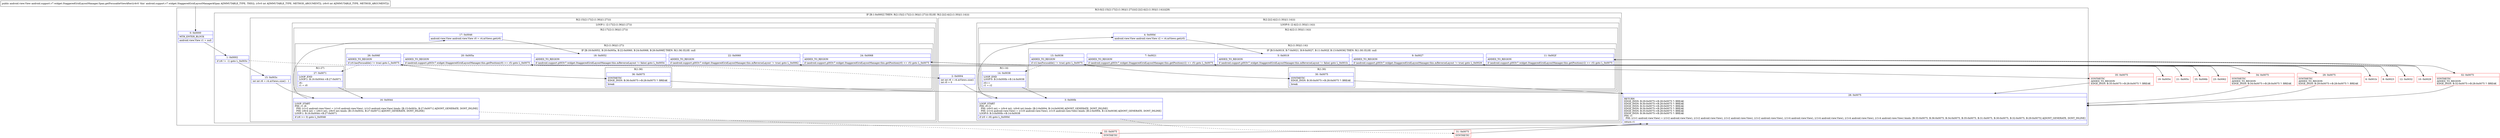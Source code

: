 digraph "CFG forandroid.support.v7.widget.StaggeredGridLayoutManager.Span.getFocusableViewAfter(II)Landroid\/view\/View;" {
subgraph cluster_Region_656929134 {
label = "R(3:0|(2:15|(2:17|(2:(1:36)|(1:27))))(2:2|(2:4|(2:(1:30)|(1:14))))|28)";
node [shape=record,color=blue];
Node_0 [shape=record,label="{0\:\ 0x0000|MTH_ENTER_BLOCK\l|android.view.View r1 = null\l}"];
subgraph cluster_IfRegion_894849709 {
label = "IF [B:1:0x0002] THEN: R(2:15|(2:17|(2:(1:36)|(1:27)))) ELSE: R(2:2|(2:4|(2:(1:30)|(1:14))))";
node [shape=record,color=blue];
Node_1 [shape=record,label="{1\:\ 0x0002|if (r6 != \-1) goto L_0x003c\l}"];
subgraph cluster_Region_270522310 {
label = "R(2:15|(2:17|(2:(1:36)|(1:27))))";
node [shape=record,color=blue];
Node_15 [shape=record,label="{15\:\ 0x003c|int int r6 = r4.mViews.size() \- 1\l}"];
subgraph cluster_LoopRegion_137099306 {
label = "LOOP:1: (2:17|(2:(1:36)|(1:27)))";
node [shape=record,color=blue];
Node_16 [shape=record,label="{16\:\ 0x0044|LOOP_START\lPHI: r1 r6 \l  PHI: (r1v2 android.view.View) = (r1v0 android.view.View), (r1v3 android.view.View) binds: [B:15:0x003c, B:27:0x0071] A[DONT_GENERATE, DONT_INLINE]\l  PHI: (r6v4 int) = (r6v3 int), (r6v5 int) binds: [B:15:0x003c, B:27:0x0071] A[DONT_GENERATE, DONT_INLINE]\lLOOP:1: B:16:0x0044\-\>B:27:0x0071\l|if (r6 \>= 0) goto L_0x0046\l}"];
subgraph cluster_Region_352758324 {
label = "R(2:17|(2:(1:36)|(1:27)))";
node [shape=record,color=blue];
Node_17 [shape=record,label="{17\:\ 0x0046|android.view.View android.view.View r0 = r4.mViews.get(r6)\l}"];
subgraph cluster_Region_104319902 {
label = "R(2:(1:36)|(1:27))";
node [shape=record,color=blue];
subgraph cluster_IfRegion_900311355 {
label = "IF [B:18:0x0052, B:20:0x005a, B:22:0x0060, B:24:0x0068, B:26:0x006f] THEN: R(1:36) ELSE: null";
node [shape=record,color=blue];
Node_18 [shape=record,label="{18\:\ 0x0052|ADDED_TO_REGION\l|if (android.support.p003v7.widget.StaggeredGridLayoutManager.this.mReverseLayout != false) goto L_0x0054\l}"];
Node_20 [shape=record,label="{20\:\ 0x005a|ADDED_TO_REGION\l|if (android.support.p003v7.widget.StaggeredGridLayoutManager.this.getPosition(r0) \>= r5) goto L_0x0075\l}"];
Node_22 [shape=record,label="{22\:\ 0x0060|ADDED_TO_REGION\l|if (android.support.p003v7.widget.StaggeredGridLayoutManager.this.mReverseLayout != true) goto L_0x0062\l}"];
Node_24 [shape=record,label="{24\:\ 0x0068|ADDED_TO_REGION\l|if (android.support.p003v7.widget.StaggeredGridLayoutManager.this.getPosition(r0) \<= r5) goto L_0x0075\l}"];
Node_26 [shape=record,label="{26\:\ 0x006f|ADDED_TO_REGION\l|if (r0.hasFocusable() != true) goto L_0x0075\l}"];
subgraph cluster_Region_1638860581 {
label = "R(1:36)";
node [shape=record,color=blue];
Node_36 [shape=record,label="{36\:\ 0x0075|SYNTHETIC\lEDGE_INSN: B:36:0x0075\-\>B:28:0x0075 ?: BREAK  \l|break\l}"];
}
}
subgraph cluster_Region_1152070504 {
label = "R(1:27)";
node [shape=record,color=blue];
Node_27 [shape=record,label="{27\:\ 0x0071|LOOP_END\lLOOP:1: B:16:0x0044\-\>B:27:0x0071\l|r6\-\-\lr1 = r0\l}"];
}
}
}
}
}
subgraph cluster_Region_1541863855 {
label = "R(2:2|(2:4|(2:(1:30)|(1:14))))";
node [shape=record,color=blue];
Node_2 [shape=record,label="{2\:\ 0x0004|int int r6 = r4.mViews.size()\lint r0 = 0\l}"];
subgraph cluster_LoopRegion_215724113 {
label = "LOOP:0: (2:4|(2:(1:30)|(1:14)))";
node [shape=record,color=blue];
Node_3 [shape=record,label="{3\:\ 0x000b|LOOP_START\lPHI: r0 r1 \l  PHI: (r0v5 int) = (r0v4 int), (r0v6 int) binds: [B:2:0x0004, B:14:0x0038] A[DONT_GENERATE, DONT_INLINE]\l  PHI: (r1v4 android.view.View) = (r1v0 android.view.View), (r1v5 android.view.View) binds: [B:2:0x0004, B:14:0x0038] A[DONT_GENERATE, DONT_INLINE]\lLOOP:0: B:3:0x000b\-\>B:14:0x0038\l|if (r0 \< r6) goto L_0x000d\l}"];
subgraph cluster_Region_741145844 {
label = "R(2:4|(2:(1:30)|(1:14)))";
node [shape=record,color=blue];
Node_4 [shape=record,label="{4\:\ 0x000d|android.view.View android.view.View r2 = r4.mViews.get(r0)\l}"];
subgraph cluster_Region_1721855962 {
label = "R(2:(1:30)|(1:14))";
node [shape=record,color=blue];
subgraph cluster_IfRegion_1412720699 {
label = "IF [B:5:0x0019, B:7:0x0021, B:9:0x0027, B:11:0x002f, B:13:0x0036] THEN: R(1:30) ELSE: null";
node [shape=record,color=blue];
Node_5 [shape=record,label="{5\:\ 0x0019|ADDED_TO_REGION\l|if (android.support.p003v7.widget.StaggeredGridLayoutManager.this.mReverseLayout != false) goto L_0x001b\l}"];
Node_7 [shape=record,label="{7\:\ 0x0021|ADDED_TO_REGION\l|if (android.support.p003v7.widget.StaggeredGridLayoutManager.this.getPosition(r2) \<= r5) goto L_0x0075\l}"];
Node_9 [shape=record,label="{9\:\ 0x0027|ADDED_TO_REGION\l|if (android.support.p003v7.widget.StaggeredGridLayoutManager.this.mReverseLayout != true) goto L_0x0029\l}"];
Node_11 [shape=record,label="{11\:\ 0x002f|ADDED_TO_REGION\l|if (android.support.p003v7.widget.StaggeredGridLayoutManager.this.getPosition(r2) \>= r5) goto L_0x0075\l}"];
Node_13 [shape=record,label="{13\:\ 0x0036|ADDED_TO_REGION\l|if (r2.hasFocusable() != true) goto L_0x0075\l}"];
subgraph cluster_Region_1634048665 {
label = "R(1:30)";
node [shape=record,color=blue];
Node_30 [shape=record,label="{30\:\ 0x0075|SYNTHETIC\lEDGE_INSN: B:30:0x0075\-\>B:28:0x0075 ?: BREAK  \l|break\l}"];
}
}
subgraph cluster_Region_1346246193 {
label = "R(1:14)";
node [shape=record,color=blue];
Node_14 [shape=record,label="{14\:\ 0x0038|LOOP_END\lLOOP:0: B:3:0x000b\-\>B:14:0x0038\l|r0++\lr1 = r2\l}"];
}
}
}
}
}
}
Node_28 [shape=record,label="{28\:\ 0x0075|RETURN\lEDGE_INSN: B:29:0x0075\-\>B:28:0x0075 ?: BREAK  \lEDGE_INSN: B:30:0x0075\-\>B:28:0x0075 ?: BREAK  \lEDGE_INSN: B:32:0x0075\-\>B:28:0x0075 ?: BREAK  \lEDGE_INSN: B:34:0x0075\-\>B:28:0x0075 ?: BREAK  \lEDGE_INSN: B:35:0x0075\-\>B:28:0x0075 ?: BREAK  \lEDGE_INSN: B:36:0x0075\-\>B:28:0x0075 ?: BREAK  \lPHI: r1 \l  PHI: (r1v1 android.view.View) = (r1v2 android.view.View), (r1v2 android.view.View), (r1v2 android.view.View), (r1v2 android.view.View), (r1v4 android.view.View), (r1v4 android.view.View), (r1v4 android.view.View), (r1v4 android.view.View) binds: [B:33:0x0075, B:36:0x0075, B:34:0x0075, B:35:0x0075, B:31:0x0075, B:30:0x0075, B:32:0x0075, B:29:0x0075] A[DONT_GENERATE, DONT_INLINE]\l|return r1\l}"];
}
Node_6 [shape=record,color=red,label="{6\:\ 0x001b}"];
Node_8 [shape=record,color=red,label="{8\:\ 0x0023}"];
Node_10 [shape=record,color=red,label="{10\:\ 0x0029}"];
Node_12 [shape=record,color=red,label="{12\:\ 0x0032}"];
Node_19 [shape=record,color=red,label="{19\:\ 0x0054}"];
Node_21 [shape=record,color=red,label="{21\:\ 0x005c}"];
Node_23 [shape=record,color=red,label="{23\:\ 0x0062}"];
Node_25 [shape=record,color=red,label="{25\:\ 0x006b}"];
Node_29 [shape=record,color=red,label="{29\:\ 0x0075|SYNTHETIC\lADDED_TO_REGION\lEDGE_INSN: B:29:0x0075\-\>B:28:0x0075 ?: BREAK  \l}"];
Node_31 [shape=record,color=red,label="{31\:\ 0x0075|SYNTHETIC\l}"];
Node_32 [shape=record,color=red,label="{32\:\ 0x0075|SYNTHETIC\lADDED_TO_REGION\lEDGE_INSN: B:32:0x0075\-\>B:28:0x0075 ?: BREAK  \l}"];
Node_33 [shape=record,color=red,label="{33\:\ 0x0075|SYNTHETIC\l}"];
Node_34 [shape=record,color=red,label="{34\:\ 0x0075|SYNTHETIC\lADDED_TO_REGION\lEDGE_INSN: B:34:0x0075\-\>B:28:0x0075 ?: BREAK  \l}"];
Node_35 [shape=record,color=red,label="{35\:\ 0x0075|SYNTHETIC\lADDED_TO_REGION\lEDGE_INSN: B:35:0x0075\-\>B:28:0x0075 ?: BREAK  \l}"];
MethodNode[shape=record,label="{public android.view.View android.support.v7.widget.StaggeredGridLayoutManager.Span.getFocusableViewAfter((r4v0 'this' android.support.v7.widget.StaggeredGridLayoutManager$Span A[IMMUTABLE_TYPE, THIS]), (r5v0 int A[IMMUTABLE_TYPE, METHOD_ARGUMENT]), (r6v0 int A[IMMUTABLE_TYPE, METHOD_ARGUMENT])) }"];
MethodNode -> Node_0;
Node_0 -> Node_1;
Node_1 -> Node_2[style=dashed];
Node_1 -> Node_15;
Node_15 -> Node_16;
Node_16 -> Node_17;
Node_16 -> Node_33[style=dashed];
Node_17 -> Node_18;
Node_18 -> Node_19;
Node_18 -> Node_21[style=dashed];
Node_20 -> Node_21[style=dashed];
Node_20 -> Node_35;
Node_22 -> Node_23;
Node_22 -> Node_25[style=dashed];
Node_24 -> Node_25[style=dashed];
Node_24 -> Node_34;
Node_26 -> Node_27[style=dashed];
Node_26 -> Node_36;
Node_36 -> Node_28;
Node_27 -> Node_16;
Node_2 -> Node_3;
Node_3 -> Node_4;
Node_3 -> Node_31[style=dashed];
Node_4 -> Node_5;
Node_5 -> Node_6;
Node_5 -> Node_8[style=dashed];
Node_7 -> Node_8[style=dashed];
Node_7 -> Node_29;
Node_9 -> Node_10;
Node_9 -> Node_12[style=dashed];
Node_11 -> Node_12[style=dashed];
Node_11 -> Node_32;
Node_13 -> Node_14[style=dashed];
Node_13 -> Node_30;
Node_30 -> Node_28;
Node_14 -> Node_3;
Node_6 -> Node_7;
Node_8 -> Node_9;
Node_10 -> Node_11;
Node_12 -> Node_13;
Node_19 -> Node_20;
Node_21 -> Node_22;
Node_23 -> Node_24;
Node_25 -> Node_26;
Node_29 -> Node_28;
Node_31 -> Node_28;
Node_32 -> Node_28;
Node_33 -> Node_28;
Node_34 -> Node_28;
Node_35 -> Node_28;
}

